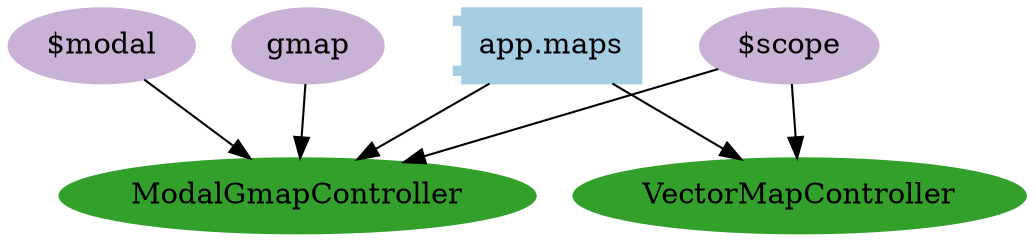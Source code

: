 digraph dependencies {
  node[shape="component",style="filled",colorscheme=paired12]


    node[shape="component"]
    "app.maps"[label="app.maps", color=1]

    


    node[shape="ellipse"]
    


    
      "ModalGmapController"[label="ModalGmapController", color=4]
      "app.maps" -> "ModalGmapController"
    
      "VectorMapController"[label="VectorMapController", color=4]
      "app.maps" -> "VectorMapController"
    

    

    

    node[shape="cds"]
    

    









    node[shape="ellipse",style="filled", color=9]
    

    


    
      
        "$scope"[label="$scope"]
        "$scope" -> "ModalGmapController"
      
        "$modal"[label="$modal"]
        "$modal" -> "ModalGmapController"
      
        "gmap"[label="gmap"]
        "gmap" -> "ModalGmapController"
      
    
      
        "$scope"[label="$scope"]
        "$scope" -> "VectorMapController"
      
    

    

    

    


}
